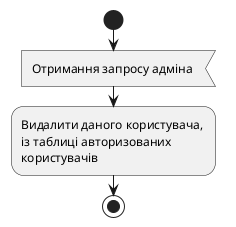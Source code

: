 @startuml
start 
    :Отримання запросу адміна <
    :Видалити даного користувача, \nіз таблиці авторизованих \nкористувачів;

stop
@enduml

